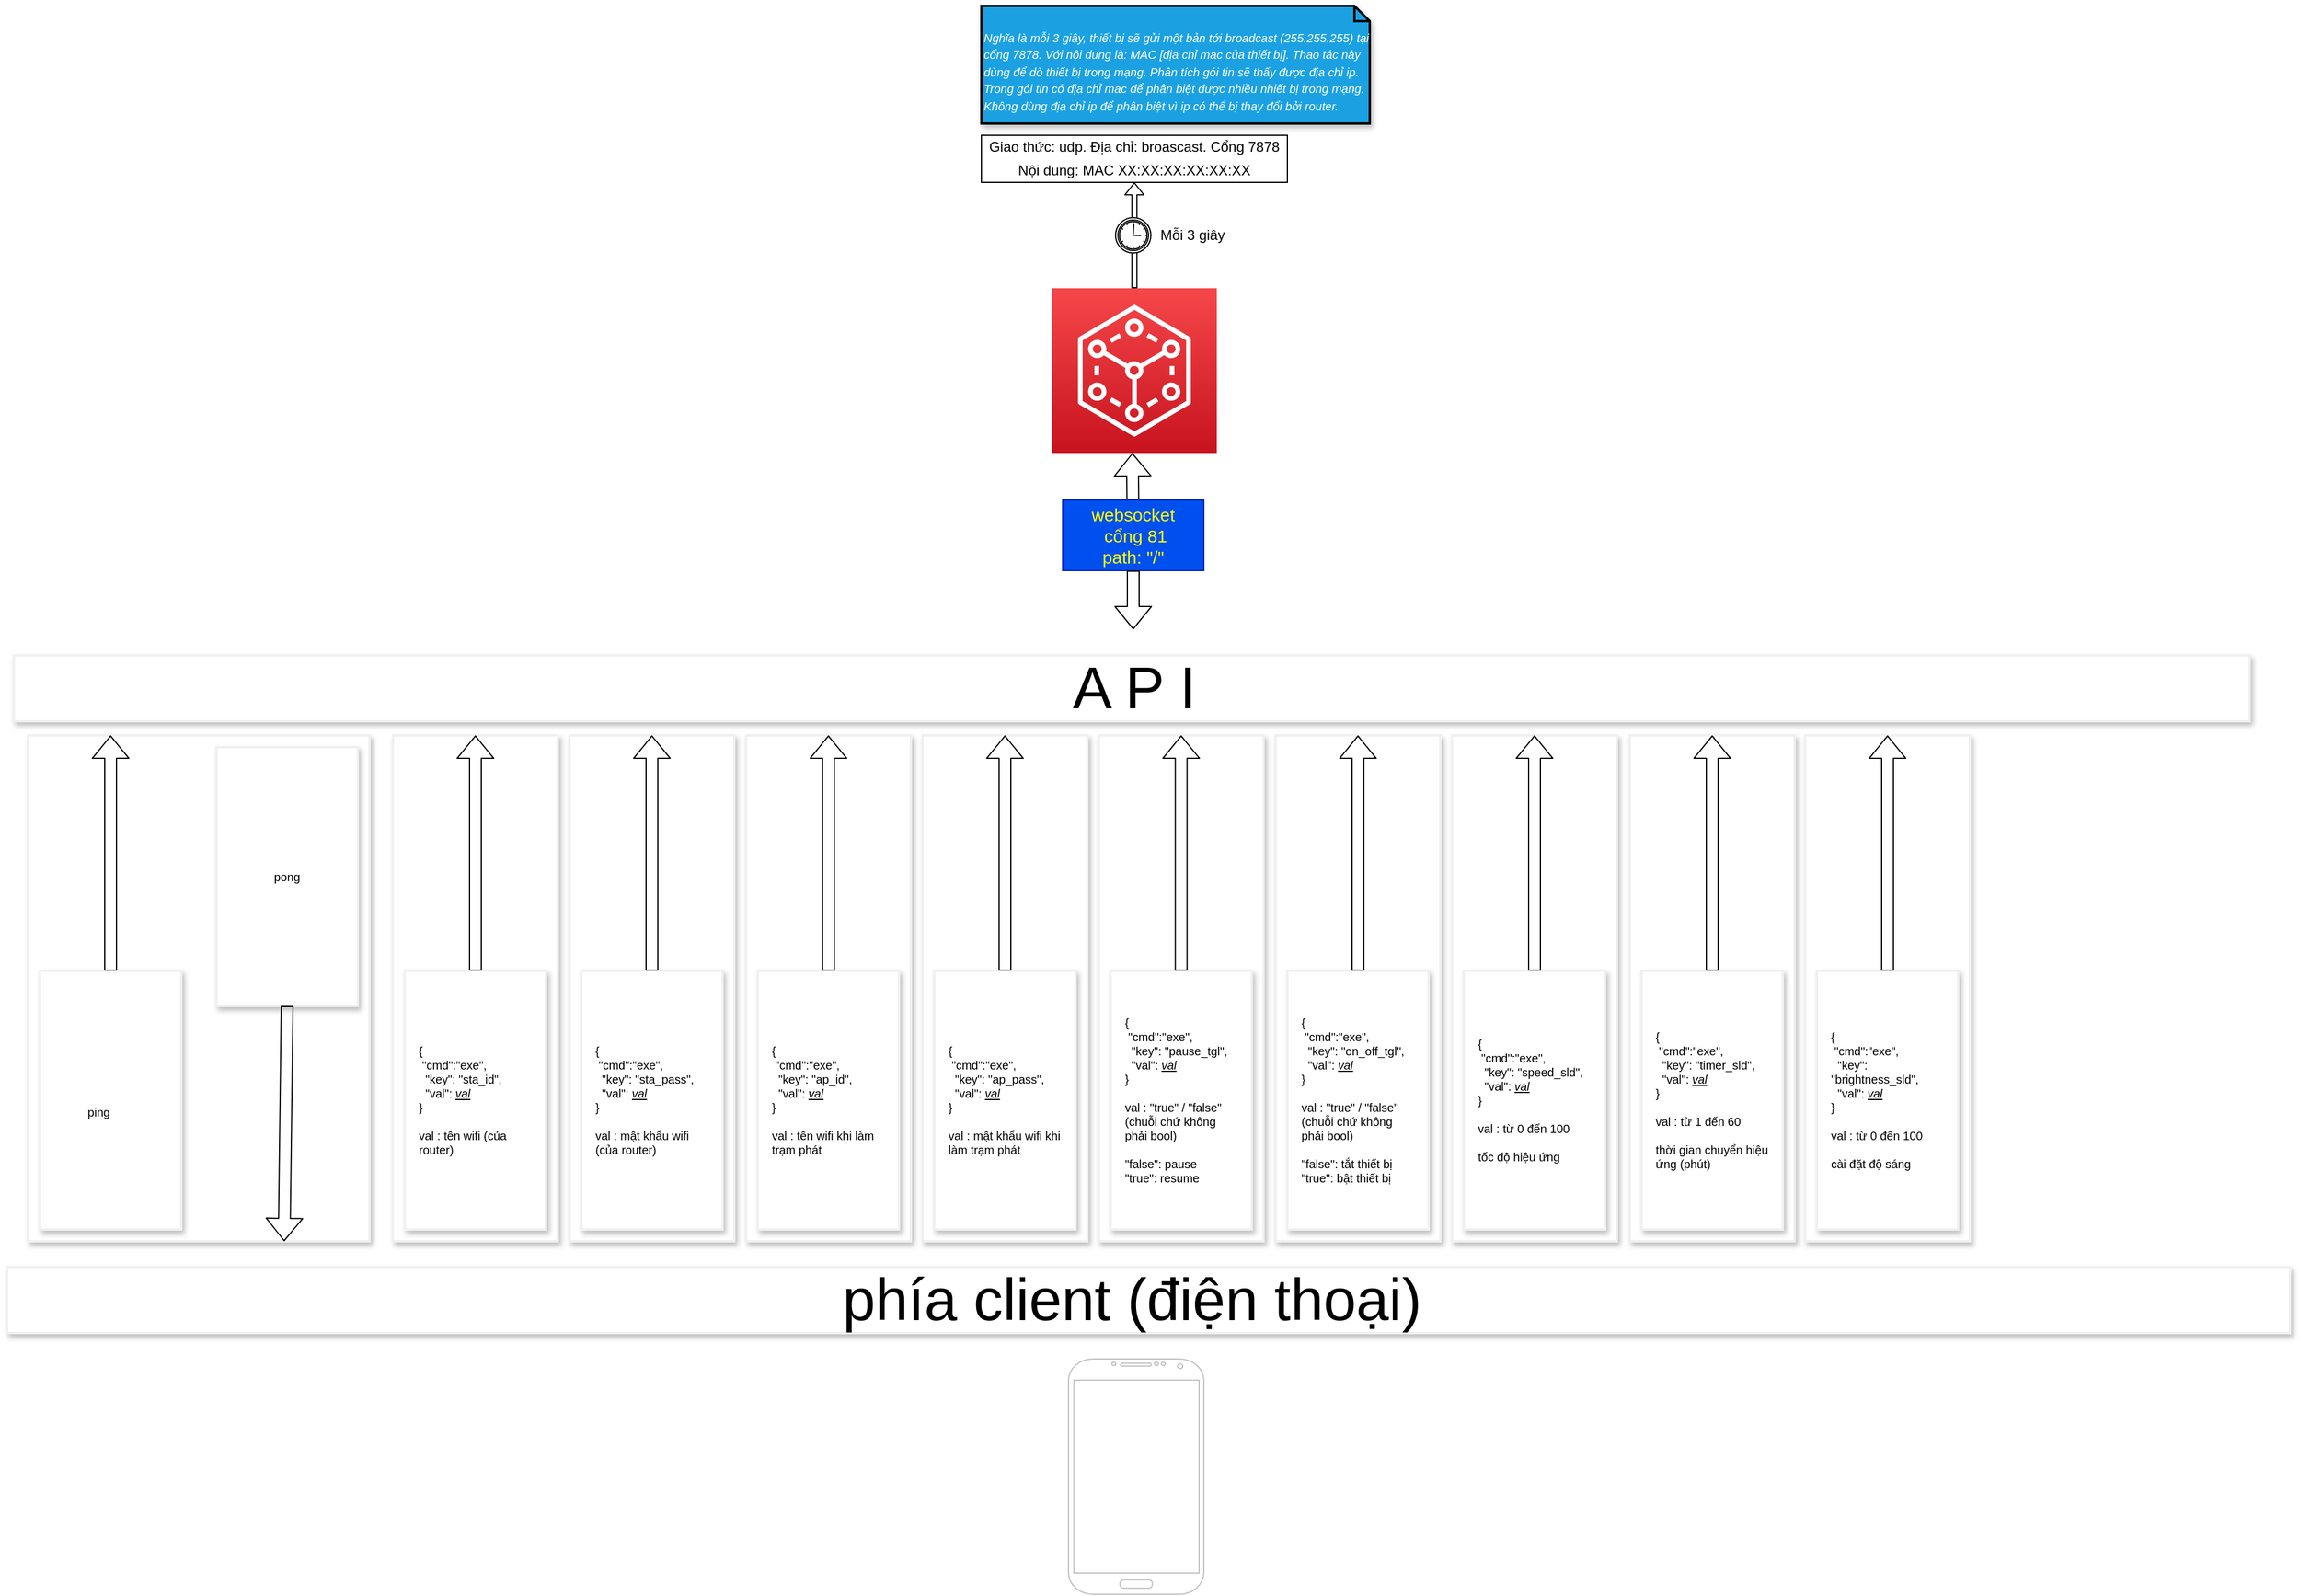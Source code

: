 <mxfile version="14.9.5" type="device"><diagram id="ajNCxScvTvrdYpO8oRD4" name="Page-1"><mxGraphModel dx="1504" dy="1547" grid="1" gridSize="10" guides="1" tooltips="1" connect="1" arrows="1" fold="1" page="1" pageScale="1" pageWidth="827" pageHeight="1169" math="0" shadow="0"><root><mxCell id="0"/><mxCell id="1" parent="0"/><mxCell id="Fe8zMCY6W5GoAq1v5hJ3-14" value="" style="shape=flexArrow;endArrow=classic;html=1;exitX=0.5;exitY=0;exitDx=0;exitDy=0;exitPerimeter=0;entryX=0.5;entryY=1;entryDx=0;entryDy=0;endWidth=10.952;endSize=3.048;width=4.286;" edge="1" parent="1" source="Fe8zMCY6W5GoAq1v5hJ3-7" target="Fe8zMCY6W5GoAq1v5hJ3-13"><mxGeometry width="50" height="50" relative="1" as="geometry"><mxPoint x="800" y="-90" as="sourcePoint"/><mxPoint x="850" y="-140" as="targetPoint"/></mxGeometry></mxCell><mxCell id="Fe8zMCY6W5GoAq1v5hJ3-7" value="" style="points=[[0,0,0],[0.25,0,0],[0.5,0,0],[0.75,0,0],[1,0,0],[0,1,0],[0.25,1,0],[0.5,1,0],[0.75,1,0],[1,1,0],[0,0.25,0],[0,0.5,0],[0,0.75,0],[1,0.25,0],[1,0.5,0],[1,0.75,0]];outlineConnect=0;fontColor=#232F3E;gradientColor=#F54749;gradientDirection=north;fillColor=#C7131F;strokeColor=#ffffff;dashed=0;verticalLabelPosition=bottom;verticalAlign=top;align=center;html=1;fontSize=12;fontStyle=0;aspect=fixed;shape=mxgraph.aws4.resourceIcon;resIcon=mxgraph.aws4.device_farm;" vertex="1" parent="1"><mxGeometry x="750" y="-50" width="140" height="140" as="geometry"/></mxCell><mxCell id="Fe8zMCY6W5GoAq1v5hJ3-8" value="" style="points=[[0.145,0.145,0],[0.5,0,0],[0.855,0.145,0],[1,0.5,0],[0.855,0.855,0],[0.5,1,0],[0.145,0.855,0],[0,0.5,0]];shape=mxgraph.bpmn.event;html=1;verticalLabelPosition=bottom;labelBackgroundColor=#ffffff;verticalAlign=top;align=center;perimeter=ellipsePerimeter;outlineConnect=0;aspect=fixed;outline=catching;symbol=timer;" vertex="1" parent="1"><mxGeometry x="804" y="-110" width="30" height="30" as="geometry"/></mxCell><mxCell id="Fe8zMCY6W5GoAq1v5hJ3-9" value="Mỗi 3 giây" style="text;html=1;strokeColor=none;fillColor=none;align=center;verticalAlign=middle;whiteSpace=wrap;rounded=0;" vertex="1" parent="1"><mxGeometry x="834" y="-105" width="71" height="20" as="geometry"/></mxCell><mxCell id="Fe8zMCY6W5GoAq1v5hJ3-11" value="" style="rounded=0;whiteSpace=wrap;html=1;" vertex="1" parent="1"><mxGeometry x="690" y="-180" width="260" height="40" as="geometry"/></mxCell><mxCell id="Fe8zMCY6W5GoAq1v5hJ3-12" value="Giao thức: udp. Địa chỉ: broascast. Cổng 7878" style="text;html=1;strokeColor=none;fillColor=none;align=center;verticalAlign=middle;whiteSpace=wrap;rounded=0;" vertex="1" parent="1"><mxGeometry x="690" y="-180" width="260" height="20" as="geometry"/></mxCell><mxCell id="Fe8zMCY6W5GoAq1v5hJ3-13" value="Nội dung: MAC XX:XX:XX:XX:XX:XX" style="text;html=1;strokeColor=none;fillColor=none;align=center;verticalAlign=middle;whiteSpace=wrap;rounded=0;" vertex="1" parent="1"><mxGeometry x="690" y="-160" width="260" height="20" as="geometry"/></mxCell><mxCell id="Fe8zMCY6W5GoAq1v5hJ3-15" value="&lt;i&gt;&lt;font style=&quot;font-size: 10px&quot;&gt;Nghĩa là mỗi 3 giây, thiết bị sẽ gửi một bản tới broadcast (255.255.255) tại cổng 7878. Với nội dung là: MAC [địa chỉ mac của thiết bị]. Thao tác này dùng để dò thiết bị trong mạng. Phân tích gói tin sẽ thấy được địa chỉ ip.&lt;br&gt;Trong gói tin có địa chỉ mac để phân biệt được nhiều nhiết bị trong mạng. Không dùng địa chỉ ip để phân biệt vì ip có thể bị thay đổi bởi router.&lt;br&gt;&lt;br&gt;&lt;/font&gt;&lt;/i&gt;" style="shape=note2;boundedLbl=1;whiteSpace=wrap;html=1;size=13;verticalAlign=top;align=left;fillColor=#1ba1e2;fontColor=#ffffff;strokeWidth=2;perimeterSpacing=0;shadow=1;" vertex="1" parent="1"><mxGeometry x="690" y="-290" width="330" height="100" as="geometry"/></mxCell><mxCell id="Fe8zMCY6W5GoAq1v5hJ3-17" value="" style="shape=flexArrow;endArrow=classic;startArrow=none;html=1;" edge="1" parent="1" source="Fe8zMCY6W5GoAq1v5hJ3-18"><mxGeometry width="100" height="100" relative="1" as="geometry"><mxPoint x="818.29" y="320" as="sourcePoint"/><mxPoint x="818.29" y="90" as="targetPoint"/></mxGeometry></mxCell><mxCell id="Fe8zMCY6W5GoAq1v5hJ3-20" value="" style="rounded=0;whiteSpace=wrap;html=1;shadow=1;fontSize=10;strokeColor=#f0f0f0;strokeWidth=2;gradientColor=none;rotation=-90;" vertex="1" parent="1"><mxGeometry x="789.75" y="-660" width="56" height="1900" as="geometry"/></mxCell><mxCell id="Fe8zMCY6W5GoAq1v5hJ3-18" value="&lt;font style=&quot;font-size: 15px&quot; color=&quot;#ffff00&quot;&gt;websocket&lt;br&gt;&amp;nbsp;cổng 81&lt;br&gt;path: &quot;/&quot;&lt;br&gt;&lt;/font&gt;" style="text;html=1;strokeColor=#001DBC;fillColor=#0050ef;align=center;verticalAlign=middle;whiteSpace=wrap;rounded=0;fontColor=#ffffff;" vertex="1" parent="1"><mxGeometry x="759" y="130" width="120" height="60" as="geometry"/></mxCell><mxCell id="Fe8zMCY6W5GoAq1v5hJ3-27" value="" style="shape=flexArrow;endArrow=none;startArrow=classic;html=1;" edge="1" parent="1" target="Fe8zMCY6W5GoAq1v5hJ3-18"><mxGeometry width="100" height="100" relative="1" as="geometry"><mxPoint x="819" y="240" as="sourcePoint"/><mxPoint x="818.29" y="90" as="targetPoint"/></mxGeometry></mxCell><mxCell id="Fe8zMCY6W5GoAq1v5hJ3-28" value="&lt;font style=&quot;font-size: 50px ; line-height: 90%&quot;&gt;A P I&lt;/font&gt;" style="text;html=1;strokeColor=none;fillColor=none;align=center;verticalAlign=middle;whiteSpace=wrap;rounded=0;" vertex="1" parent="1"><mxGeometry x="139" y="280" width="1362" height="20" as="geometry"/></mxCell><mxCell id="Fe8zMCY6W5GoAq1v5hJ3-35" value="" style="verticalLabelPosition=bottom;verticalAlign=top;html=1;shadow=0;dashed=0;strokeWidth=1;shape=mxgraph.android.phone2;strokeColor=#c0c0c0;fontSize=10;gradientColor=none;" vertex="1" parent="1"><mxGeometry x="764" y="860" width="115" height="200" as="geometry"/></mxCell><mxCell id="Fe8zMCY6W5GoAq1v5hJ3-36" value="" style="rounded=0;whiteSpace=wrap;html=1;shadow=1;fontSize=10;strokeColor=#f0f0f0;strokeWidth=2;gradientColor=none;rotation=-90;" vertex="1" parent="1"><mxGeometry x="804" y="-160" width="56" height="1940" as="geometry"/></mxCell><mxCell id="Fe8zMCY6W5GoAq1v5hJ3-37" value="&lt;font style=&quot;font-size: 50px ; line-height: 90%&quot;&gt;phía client (điện thoại)&lt;/font&gt;" style="text;html=1;strokeColor=none;fillColor=none;align=center;verticalAlign=middle;whiteSpace=wrap;rounded=0;" vertex="1" parent="1"><mxGeometry x="136.75" y="800" width="1362" height="20" as="geometry"/></mxCell><mxCell id="Fe8zMCY6W5GoAq1v5hJ3-39" value="" style="rounded=0;whiteSpace=wrap;html=1;shadow=1;fontSize=10;strokeColor=#f0f0f0;strokeWidth=2;gradientColor=none;" vertex="1" parent="1"><mxGeometry x="-120" y="330" width="290" height="430" as="geometry"/></mxCell><mxCell id="Fe8zMCY6W5GoAq1v5hJ3-44" value="" style="rounded=0;whiteSpace=wrap;html=1;shadow=1;fontSize=10;strokeColor=#f0f0f0;strokeWidth=2;gradientColor=none;" vertex="1" parent="1"><mxGeometry x="-110" y="530" width="120" height="220" as="geometry"/></mxCell><mxCell id="Fe8zMCY6W5GoAq1v5hJ3-45" value="" style="rounded=0;whiteSpace=wrap;html=1;shadow=1;fontSize=10;strokeColor=#f0f0f0;strokeWidth=2;gradientColor=none;" vertex="1" parent="1"><mxGeometry x="40" y="340" width="120" height="220" as="geometry"/></mxCell><mxCell id="Fe8zMCY6W5GoAq1v5hJ3-47" value="" style="shape=flexArrow;endArrow=classic;html=1;fontSize=10;" edge="1" parent="1"><mxGeometry width="50" height="50" relative="1" as="geometry"><mxPoint x="-50" y="530" as="sourcePoint"/><mxPoint x="-50" y="330" as="targetPoint"/></mxGeometry></mxCell><mxCell id="Fe8zMCY6W5GoAq1v5hJ3-48" value="" style="shape=flexArrow;endArrow=classic;html=1;fontSize=10;exitX=0.5;exitY=1;exitDx=0;exitDy=0;entryX=0.75;entryY=1;entryDx=0;entryDy=0;" edge="1" parent="1" source="Fe8zMCY6W5GoAq1v5hJ3-45" target="Fe8zMCY6W5GoAq1v5hJ3-39"><mxGeometry width="50" height="50" relative="1" as="geometry"><mxPoint x="360" y="600" as="sourcePoint"/><mxPoint x="360" y="400.0" as="targetPoint"/></mxGeometry></mxCell><mxCell id="Fe8zMCY6W5GoAq1v5hJ3-49" value="ping" style="text;html=1;strokeColor=none;fillColor=none;align=center;verticalAlign=middle;whiteSpace=wrap;rounded=0;shadow=1;fontSize=10;" vertex="1" parent="1"><mxGeometry x="-80" y="640" width="40" height="20" as="geometry"/></mxCell><mxCell id="Fe8zMCY6W5GoAq1v5hJ3-51" value="pong" style="text;html=1;strokeColor=none;fillColor=none;align=center;verticalAlign=middle;whiteSpace=wrap;rounded=0;shadow=1;fontSize=10;" vertex="1" parent="1"><mxGeometry x="80" y="440" width="40" height="20" as="geometry"/></mxCell><mxCell id="Fe8zMCY6W5GoAq1v5hJ3-52" value="" style="rounded=0;whiteSpace=wrap;html=1;shadow=1;fontSize=10;strokeColor=#f0f0f0;strokeWidth=2;gradientColor=none;" vertex="1" parent="1"><mxGeometry x="190" y="330" width="140" height="430" as="geometry"/></mxCell><mxCell id="Fe8zMCY6W5GoAq1v5hJ3-53" value="" style="rounded=0;whiteSpace=wrap;html=1;shadow=1;fontSize=10;strokeColor=#f0f0f0;strokeWidth=2;gradientColor=none;" vertex="1" parent="1"><mxGeometry x="200" y="530" width="120" height="220" as="geometry"/></mxCell><mxCell id="Fe8zMCY6W5GoAq1v5hJ3-55" value="" style="shape=flexArrow;endArrow=classic;html=1;fontSize=10;" edge="1" parent="1"><mxGeometry width="50" height="50" relative="1" as="geometry"><mxPoint x="260" y="530" as="sourcePoint"/><mxPoint x="260" y="330" as="targetPoint"/></mxGeometry></mxCell><mxCell id="Fe8zMCY6W5GoAq1v5hJ3-57" value="&lt;div&gt;{&lt;span&gt;&amp;nbsp;&lt;/span&gt;&lt;/div&gt;&lt;div&gt;&lt;span&gt;&amp;nbsp;&quot;cmd&quot;:&quot;exe&quot;,&lt;/span&gt;&lt;/div&gt;&lt;div&gt;&amp;nbsp; &quot;key&quot;: &quot;sta_id&quot;,&lt;/div&gt;&lt;div&gt;&amp;nbsp; &quot;val&quot;: &lt;i&gt;&lt;u&gt;val&lt;/u&gt;&lt;/i&gt;&lt;/div&gt;&lt;div&gt;}&lt;/div&gt;&lt;div&gt;&lt;br&gt;&lt;/div&gt;&lt;div&gt;val : tên wifi (của router)&lt;/div&gt;" style="text;html=1;strokeColor=none;fillColor=none;align=left;verticalAlign=middle;whiteSpace=wrap;rounded=0;shadow=1;fontSize=10;" vertex="1" parent="1"><mxGeometry x="210" y="540" width="100" height="200" as="geometry"/></mxCell><mxCell id="Fe8zMCY6W5GoAq1v5hJ3-67" value="" style="rounded=0;whiteSpace=wrap;html=1;shadow=1;fontSize=10;strokeColor=#f0f0f0;strokeWidth=2;gradientColor=none;" vertex="1" parent="1"><mxGeometry x="340" y="330" width="140" height="430" as="geometry"/></mxCell><mxCell id="Fe8zMCY6W5GoAq1v5hJ3-68" value="" style="rounded=0;whiteSpace=wrap;html=1;shadow=1;fontSize=10;strokeColor=#f0f0f0;strokeWidth=2;gradientColor=none;" vertex="1" parent="1"><mxGeometry x="350" y="530" width="120" height="220" as="geometry"/></mxCell><mxCell id="Fe8zMCY6W5GoAq1v5hJ3-69" value="" style="shape=flexArrow;endArrow=classic;html=1;fontSize=10;" edge="1" parent="1"><mxGeometry width="50" height="50" relative="1" as="geometry"><mxPoint x="410" y="530" as="sourcePoint"/><mxPoint x="410" y="330" as="targetPoint"/></mxGeometry></mxCell><mxCell id="Fe8zMCY6W5GoAq1v5hJ3-70" value="&lt;div&gt;{&lt;span&gt;&amp;nbsp;&lt;/span&gt;&lt;/div&gt;&lt;div&gt;&lt;span&gt;&amp;nbsp;&quot;cmd&quot;:&quot;exe&quot;,&lt;/span&gt;&lt;/div&gt;&lt;div&gt;&amp;nbsp; &quot;key&quot;: &quot;sta_pass&quot;,&lt;/div&gt;&lt;div&gt;&amp;nbsp; &quot;val&quot;: &lt;i&gt;&lt;u&gt;val&lt;/u&gt;&lt;/i&gt;&lt;/div&gt;&lt;div&gt;}&lt;/div&gt;&lt;div&gt;&lt;br&gt;&lt;/div&gt;&lt;div&gt;val : mật khẩu wifi (của router)&lt;/div&gt;" style="text;html=1;strokeColor=none;fillColor=none;align=left;verticalAlign=middle;whiteSpace=wrap;rounded=0;shadow=1;fontSize=10;" vertex="1" parent="1"><mxGeometry x="360" y="540" width="100" height="200" as="geometry"/></mxCell><mxCell id="Fe8zMCY6W5GoAq1v5hJ3-71" value="" style="rounded=0;whiteSpace=wrap;html=1;shadow=1;fontSize=10;strokeColor=#f0f0f0;strokeWidth=2;gradientColor=none;" vertex="1" parent="1"><mxGeometry x="490" y="330" width="140" height="430" as="geometry"/></mxCell><mxCell id="Fe8zMCY6W5GoAq1v5hJ3-72" value="" style="rounded=0;whiteSpace=wrap;html=1;shadow=1;fontSize=10;strokeColor=#f0f0f0;strokeWidth=2;gradientColor=none;" vertex="1" parent="1"><mxGeometry x="500" y="530" width="120" height="220" as="geometry"/></mxCell><mxCell id="Fe8zMCY6W5GoAq1v5hJ3-73" value="" style="shape=flexArrow;endArrow=classic;html=1;fontSize=10;" edge="1" parent="1"><mxGeometry width="50" height="50" relative="1" as="geometry"><mxPoint x="560" y="530" as="sourcePoint"/><mxPoint x="560" y="330" as="targetPoint"/></mxGeometry></mxCell><mxCell id="Fe8zMCY6W5GoAq1v5hJ3-74" value="&lt;div&gt;{&lt;span&gt;&amp;nbsp;&lt;/span&gt;&lt;/div&gt;&lt;div&gt;&lt;span&gt;&amp;nbsp;&quot;cmd&quot;:&quot;exe&quot;,&lt;/span&gt;&lt;/div&gt;&lt;div&gt;&amp;nbsp; &quot;key&quot;: &quot;ap_id&quot;,&lt;/div&gt;&lt;div&gt;&amp;nbsp; &quot;val&quot;: &lt;u&gt;&lt;i&gt;val&lt;/i&gt;&lt;/u&gt;&lt;/div&gt;&lt;div&gt;}&lt;/div&gt;&lt;div&gt;&lt;br&gt;&lt;/div&gt;&lt;div&gt;val : tên wifi khi làm trạm phát&lt;/div&gt;" style="text;html=1;strokeColor=none;fillColor=none;align=left;verticalAlign=middle;whiteSpace=wrap;rounded=0;shadow=1;fontSize=10;" vertex="1" parent="1"><mxGeometry x="510" y="540" width="100" height="200" as="geometry"/></mxCell><mxCell id="Fe8zMCY6W5GoAq1v5hJ3-75" value="" style="rounded=0;whiteSpace=wrap;html=1;shadow=1;fontSize=10;strokeColor=#f0f0f0;strokeWidth=2;gradientColor=none;" vertex="1" parent="1"><mxGeometry x="640" y="330" width="140" height="430" as="geometry"/></mxCell><mxCell id="Fe8zMCY6W5GoAq1v5hJ3-76" value="" style="rounded=0;whiteSpace=wrap;html=1;shadow=1;fontSize=10;strokeColor=#f0f0f0;strokeWidth=2;gradientColor=none;" vertex="1" parent="1"><mxGeometry x="650" y="530" width="120" height="220" as="geometry"/></mxCell><mxCell id="Fe8zMCY6W5GoAq1v5hJ3-77" value="" style="shape=flexArrow;endArrow=classic;html=1;fontSize=10;" edge="1" parent="1"><mxGeometry width="50" height="50" relative="1" as="geometry"><mxPoint x="710" y="530" as="sourcePoint"/><mxPoint x="710" y="330" as="targetPoint"/></mxGeometry></mxCell><mxCell id="Fe8zMCY6W5GoAq1v5hJ3-78" value="&lt;div&gt;{&lt;span&gt;&amp;nbsp;&lt;/span&gt;&lt;/div&gt;&lt;div&gt;&lt;span&gt;&amp;nbsp;&quot;cmd&quot;:&quot;exe&quot;,&lt;/span&gt;&lt;/div&gt;&lt;div&gt;&amp;nbsp; &quot;key&quot;: &quot;ap_pass&quot;,&lt;/div&gt;&lt;div&gt;&amp;nbsp; &quot;val&quot;: &lt;u&gt;&lt;i&gt;val&lt;/i&gt;&lt;/u&gt;&lt;/div&gt;&lt;div&gt;}&lt;/div&gt;&lt;div&gt;&lt;br&gt;&lt;/div&gt;&lt;div&gt;val : mật khẩu wifi khi làm trạm phát&lt;/div&gt;" style="text;html=1;strokeColor=none;fillColor=none;align=left;verticalAlign=middle;whiteSpace=wrap;rounded=0;shadow=1;fontSize=10;" vertex="1" parent="1"><mxGeometry x="660" y="540" width="100" height="200" as="geometry"/></mxCell><mxCell id="Fe8zMCY6W5GoAq1v5hJ3-79" value="" style="rounded=0;whiteSpace=wrap;html=1;shadow=1;fontSize=10;strokeColor=#f0f0f0;strokeWidth=2;gradientColor=none;" vertex="1" parent="1"><mxGeometry x="789.75" y="330" width="140" height="430" as="geometry"/></mxCell><mxCell id="Fe8zMCY6W5GoAq1v5hJ3-80" value="" style="rounded=0;whiteSpace=wrap;html=1;shadow=1;fontSize=10;strokeColor=#f0f0f0;strokeWidth=2;gradientColor=none;" vertex="1" parent="1"><mxGeometry x="799.75" y="530" width="120" height="220" as="geometry"/></mxCell><mxCell id="Fe8zMCY6W5GoAq1v5hJ3-81" value="" style="shape=flexArrow;endArrow=classic;html=1;fontSize=10;" edge="1" parent="1"><mxGeometry width="50" height="50" relative="1" as="geometry"><mxPoint x="859.75" y="530" as="sourcePoint"/><mxPoint x="859.75" y="330" as="targetPoint"/></mxGeometry></mxCell><mxCell id="Fe8zMCY6W5GoAq1v5hJ3-82" value="&lt;div&gt;{&lt;span&gt;&amp;nbsp;&lt;/span&gt;&lt;/div&gt;&lt;div&gt;&lt;span&gt;&amp;nbsp;&quot;cmd&quot;:&quot;exe&quot;,&lt;/span&gt;&lt;/div&gt;&lt;div&gt;&amp;nbsp; &quot;key&quot;: &quot;pause_tgl&quot;,&lt;/div&gt;&lt;div&gt;&amp;nbsp; &quot;val&quot;: &lt;u&gt;&lt;i&gt;val&lt;/i&gt;&lt;/u&gt;&lt;/div&gt;&lt;div&gt;}&lt;/div&gt;&lt;div&gt;&lt;br&gt;&lt;/div&gt;&lt;div&gt;val : &quot;true&quot; / &quot;false&quot;&lt;/div&gt;&lt;div&gt;(chuỗi chứ không phải bool)&lt;/div&gt;&lt;div&gt;&lt;br&gt;&lt;/div&gt;&lt;div&gt;&quot;false&quot;: pause&lt;/div&gt;&lt;div&gt;&quot;true&quot;: resume&lt;/div&gt;" style="text;html=1;strokeColor=none;fillColor=none;align=left;verticalAlign=middle;whiteSpace=wrap;rounded=0;shadow=1;fontSize=10;" vertex="1" parent="1"><mxGeometry x="809.75" y="540" width="100" height="200" as="geometry"/></mxCell><mxCell id="Fe8zMCY6W5GoAq1v5hJ3-83" value="" style="rounded=0;whiteSpace=wrap;html=1;shadow=1;fontSize=10;strokeColor=#f0f0f0;strokeWidth=2;gradientColor=none;" vertex="1" parent="1"><mxGeometry x="940" y="330" width="140" height="430" as="geometry"/></mxCell><mxCell id="Fe8zMCY6W5GoAq1v5hJ3-84" value="" style="rounded=0;whiteSpace=wrap;html=1;shadow=1;fontSize=10;strokeColor=#f0f0f0;strokeWidth=2;gradientColor=none;" vertex="1" parent="1"><mxGeometry x="950" y="530" width="120" height="220" as="geometry"/></mxCell><mxCell id="Fe8zMCY6W5GoAq1v5hJ3-85" value="" style="shape=flexArrow;endArrow=classic;html=1;fontSize=10;" edge="1" parent="1"><mxGeometry width="50" height="50" relative="1" as="geometry"><mxPoint x="1010" y="530" as="sourcePoint"/><mxPoint x="1010" y="330" as="targetPoint"/></mxGeometry></mxCell><mxCell id="Fe8zMCY6W5GoAq1v5hJ3-86" value="&lt;div&gt;{&lt;span&gt;&amp;nbsp;&lt;/span&gt;&lt;/div&gt;&lt;div&gt;&lt;span&gt;&amp;nbsp;&quot;cmd&quot;:&quot;exe&quot;,&lt;/span&gt;&lt;/div&gt;&lt;div&gt;&amp;nbsp; &quot;key&quot;: &quot;on_off_tgl&quot;,&lt;/div&gt;&lt;div&gt;&amp;nbsp; &quot;val&quot;: &lt;u&gt;&lt;i&gt;val&lt;/i&gt;&lt;/u&gt;&lt;/div&gt;&lt;div&gt;}&lt;/div&gt;&lt;div&gt;&lt;br&gt;&lt;/div&gt;&lt;div&gt;val : &quot;true&quot; / &quot;false&quot;&lt;/div&gt;&lt;div&gt;(chuỗi chứ không phải bool)&lt;/div&gt;&lt;div&gt;&lt;br&gt;&lt;/div&gt;&lt;div&gt;&quot;false&quot;: tắt thiết bị&lt;/div&gt;&lt;div&gt;&quot;true&quot;: bật thiết bị&lt;/div&gt;" style="text;html=1;strokeColor=none;fillColor=none;align=left;verticalAlign=middle;whiteSpace=wrap;rounded=0;shadow=1;fontSize=10;" vertex="1" parent="1"><mxGeometry x="960" y="540" width="100" height="200" as="geometry"/></mxCell><mxCell id="Fe8zMCY6W5GoAq1v5hJ3-87" value="" style="rounded=0;whiteSpace=wrap;html=1;shadow=1;fontSize=10;strokeColor=#f0f0f0;strokeWidth=2;gradientColor=none;" vertex="1" parent="1"><mxGeometry x="1090" y="330" width="140" height="430" as="geometry"/></mxCell><mxCell id="Fe8zMCY6W5GoAq1v5hJ3-88" value="" style="rounded=0;whiteSpace=wrap;html=1;shadow=1;fontSize=10;strokeColor=#f0f0f0;strokeWidth=2;gradientColor=none;" vertex="1" parent="1"><mxGeometry x="1100" y="530" width="120" height="220" as="geometry"/></mxCell><mxCell id="Fe8zMCY6W5GoAq1v5hJ3-89" value="" style="shape=flexArrow;endArrow=classic;html=1;fontSize=10;" edge="1" parent="1"><mxGeometry width="50" height="50" relative="1" as="geometry"><mxPoint x="1160" y="530" as="sourcePoint"/><mxPoint x="1160" y="330" as="targetPoint"/></mxGeometry></mxCell><mxCell id="Fe8zMCY6W5GoAq1v5hJ3-90" value="&lt;div&gt;{&lt;span&gt;&amp;nbsp;&lt;/span&gt;&lt;/div&gt;&lt;div&gt;&lt;span&gt;&amp;nbsp;&quot;cmd&quot;:&quot;exe&quot;,&lt;/span&gt;&lt;/div&gt;&lt;div&gt;&amp;nbsp; &quot;key&quot;: &quot;speed_sld&quot;,&lt;/div&gt;&lt;div&gt;&amp;nbsp; &quot;val&quot;: &lt;u&gt;&lt;i&gt;val&lt;/i&gt;&lt;/u&gt;&lt;/div&gt;&lt;div&gt;}&lt;/div&gt;&lt;div&gt;&lt;br&gt;&lt;/div&gt;&lt;div&gt;val : từ 0 đến 100&lt;/div&gt;&lt;div&gt;&lt;br&gt;&lt;/div&gt;&lt;div&gt;tốc độ hiệu ứng&lt;/div&gt;" style="text;html=1;strokeColor=none;fillColor=none;align=left;verticalAlign=middle;whiteSpace=wrap;rounded=0;shadow=1;fontSize=10;" vertex="1" parent="1"><mxGeometry x="1110" y="540" width="100" height="200" as="geometry"/></mxCell><mxCell id="Fe8zMCY6W5GoAq1v5hJ3-91" value="" style="rounded=0;whiteSpace=wrap;html=1;shadow=1;fontSize=10;strokeColor=#f0f0f0;strokeWidth=2;gradientColor=none;" vertex="1" parent="1"><mxGeometry x="1241" y="330" width="140" height="430" as="geometry"/></mxCell><mxCell id="Fe8zMCY6W5GoAq1v5hJ3-92" value="" style="rounded=0;whiteSpace=wrap;html=1;shadow=1;fontSize=10;strokeColor=#f0f0f0;strokeWidth=2;gradientColor=none;" vertex="1" parent="1"><mxGeometry x="1251" y="530" width="120" height="220" as="geometry"/></mxCell><mxCell id="Fe8zMCY6W5GoAq1v5hJ3-93" value="" style="shape=flexArrow;endArrow=classic;html=1;fontSize=10;" edge="1" parent="1"><mxGeometry width="50" height="50" relative="1" as="geometry"><mxPoint x="1311" y="530" as="sourcePoint"/><mxPoint x="1311" y="330" as="targetPoint"/></mxGeometry></mxCell><mxCell id="Fe8zMCY6W5GoAq1v5hJ3-94" value="&lt;div&gt;{&lt;span&gt;&amp;nbsp;&lt;/span&gt;&lt;/div&gt;&lt;div&gt;&lt;span&gt;&amp;nbsp;&quot;cmd&quot;:&quot;exe&quot;,&lt;/span&gt;&lt;/div&gt;&lt;div&gt;&amp;nbsp; &quot;key&quot;: &quot;timer_sld&quot;,&lt;/div&gt;&lt;div&gt;&amp;nbsp; &quot;val&quot;: &lt;u&gt;&lt;i&gt;val&lt;/i&gt;&lt;/u&gt;&lt;/div&gt;&lt;div&gt;}&lt;/div&gt;&lt;div&gt;&lt;br&gt;&lt;/div&gt;&lt;div&gt;val : từ 1 đến 60&lt;/div&gt;&lt;div&gt;&lt;br&gt;&lt;/div&gt;&lt;div&gt;thời gian chuyển hiệu ứng (phút)&lt;/div&gt;" style="text;html=1;strokeColor=none;fillColor=none;align=left;verticalAlign=middle;whiteSpace=wrap;rounded=0;shadow=1;fontSize=10;" vertex="1" parent="1"><mxGeometry x="1261" y="540" width="100" height="200" as="geometry"/></mxCell><mxCell id="Fe8zMCY6W5GoAq1v5hJ3-95" value="" style="rounded=0;whiteSpace=wrap;html=1;shadow=1;fontSize=10;strokeColor=#f0f0f0;strokeWidth=2;gradientColor=none;" vertex="1" parent="1"><mxGeometry x="1390" y="330" width="140" height="430" as="geometry"/></mxCell><mxCell id="Fe8zMCY6W5GoAq1v5hJ3-96" value="" style="rounded=0;whiteSpace=wrap;html=1;shadow=1;fontSize=10;strokeColor=#f0f0f0;strokeWidth=2;gradientColor=none;" vertex="1" parent="1"><mxGeometry x="1400" y="530" width="120" height="220" as="geometry"/></mxCell><mxCell id="Fe8zMCY6W5GoAq1v5hJ3-97" value="" style="shape=flexArrow;endArrow=classic;html=1;fontSize=10;" edge="1" parent="1"><mxGeometry width="50" height="50" relative="1" as="geometry"><mxPoint x="1460" y="530" as="sourcePoint"/><mxPoint x="1460" y="330" as="targetPoint"/></mxGeometry></mxCell><mxCell id="Fe8zMCY6W5GoAq1v5hJ3-98" value="&lt;div&gt;{&lt;span&gt;&amp;nbsp;&lt;/span&gt;&lt;/div&gt;&lt;div&gt;&lt;span&gt;&amp;nbsp;&quot;cmd&quot;:&quot;exe&quot;,&lt;/span&gt;&lt;/div&gt;&lt;div&gt;&amp;nbsp; &quot;key&quot;: &quot;brightness_sld&quot;,&lt;/div&gt;&lt;div&gt;&amp;nbsp; &quot;val&quot;: &lt;u&gt;&lt;i&gt;val&lt;/i&gt;&lt;/u&gt;&lt;/div&gt;&lt;div&gt;}&lt;/div&gt;&lt;div&gt;&lt;br&gt;&lt;/div&gt;&lt;div&gt;val : từ 0 đến 100&lt;/div&gt;&lt;div&gt;&lt;br&gt;&lt;/div&gt;&lt;div&gt;cài đặt độ sáng&lt;/div&gt;" style="text;html=1;strokeColor=none;fillColor=none;align=left;verticalAlign=middle;whiteSpace=wrap;rounded=0;shadow=1;fontSize=10;" vertex="1" parent="1"><mxGeometry x="1410" y="540" width="100" height="200" as="geometry"/></mxCell></root></mxGraphModel></diagram></mxfile>